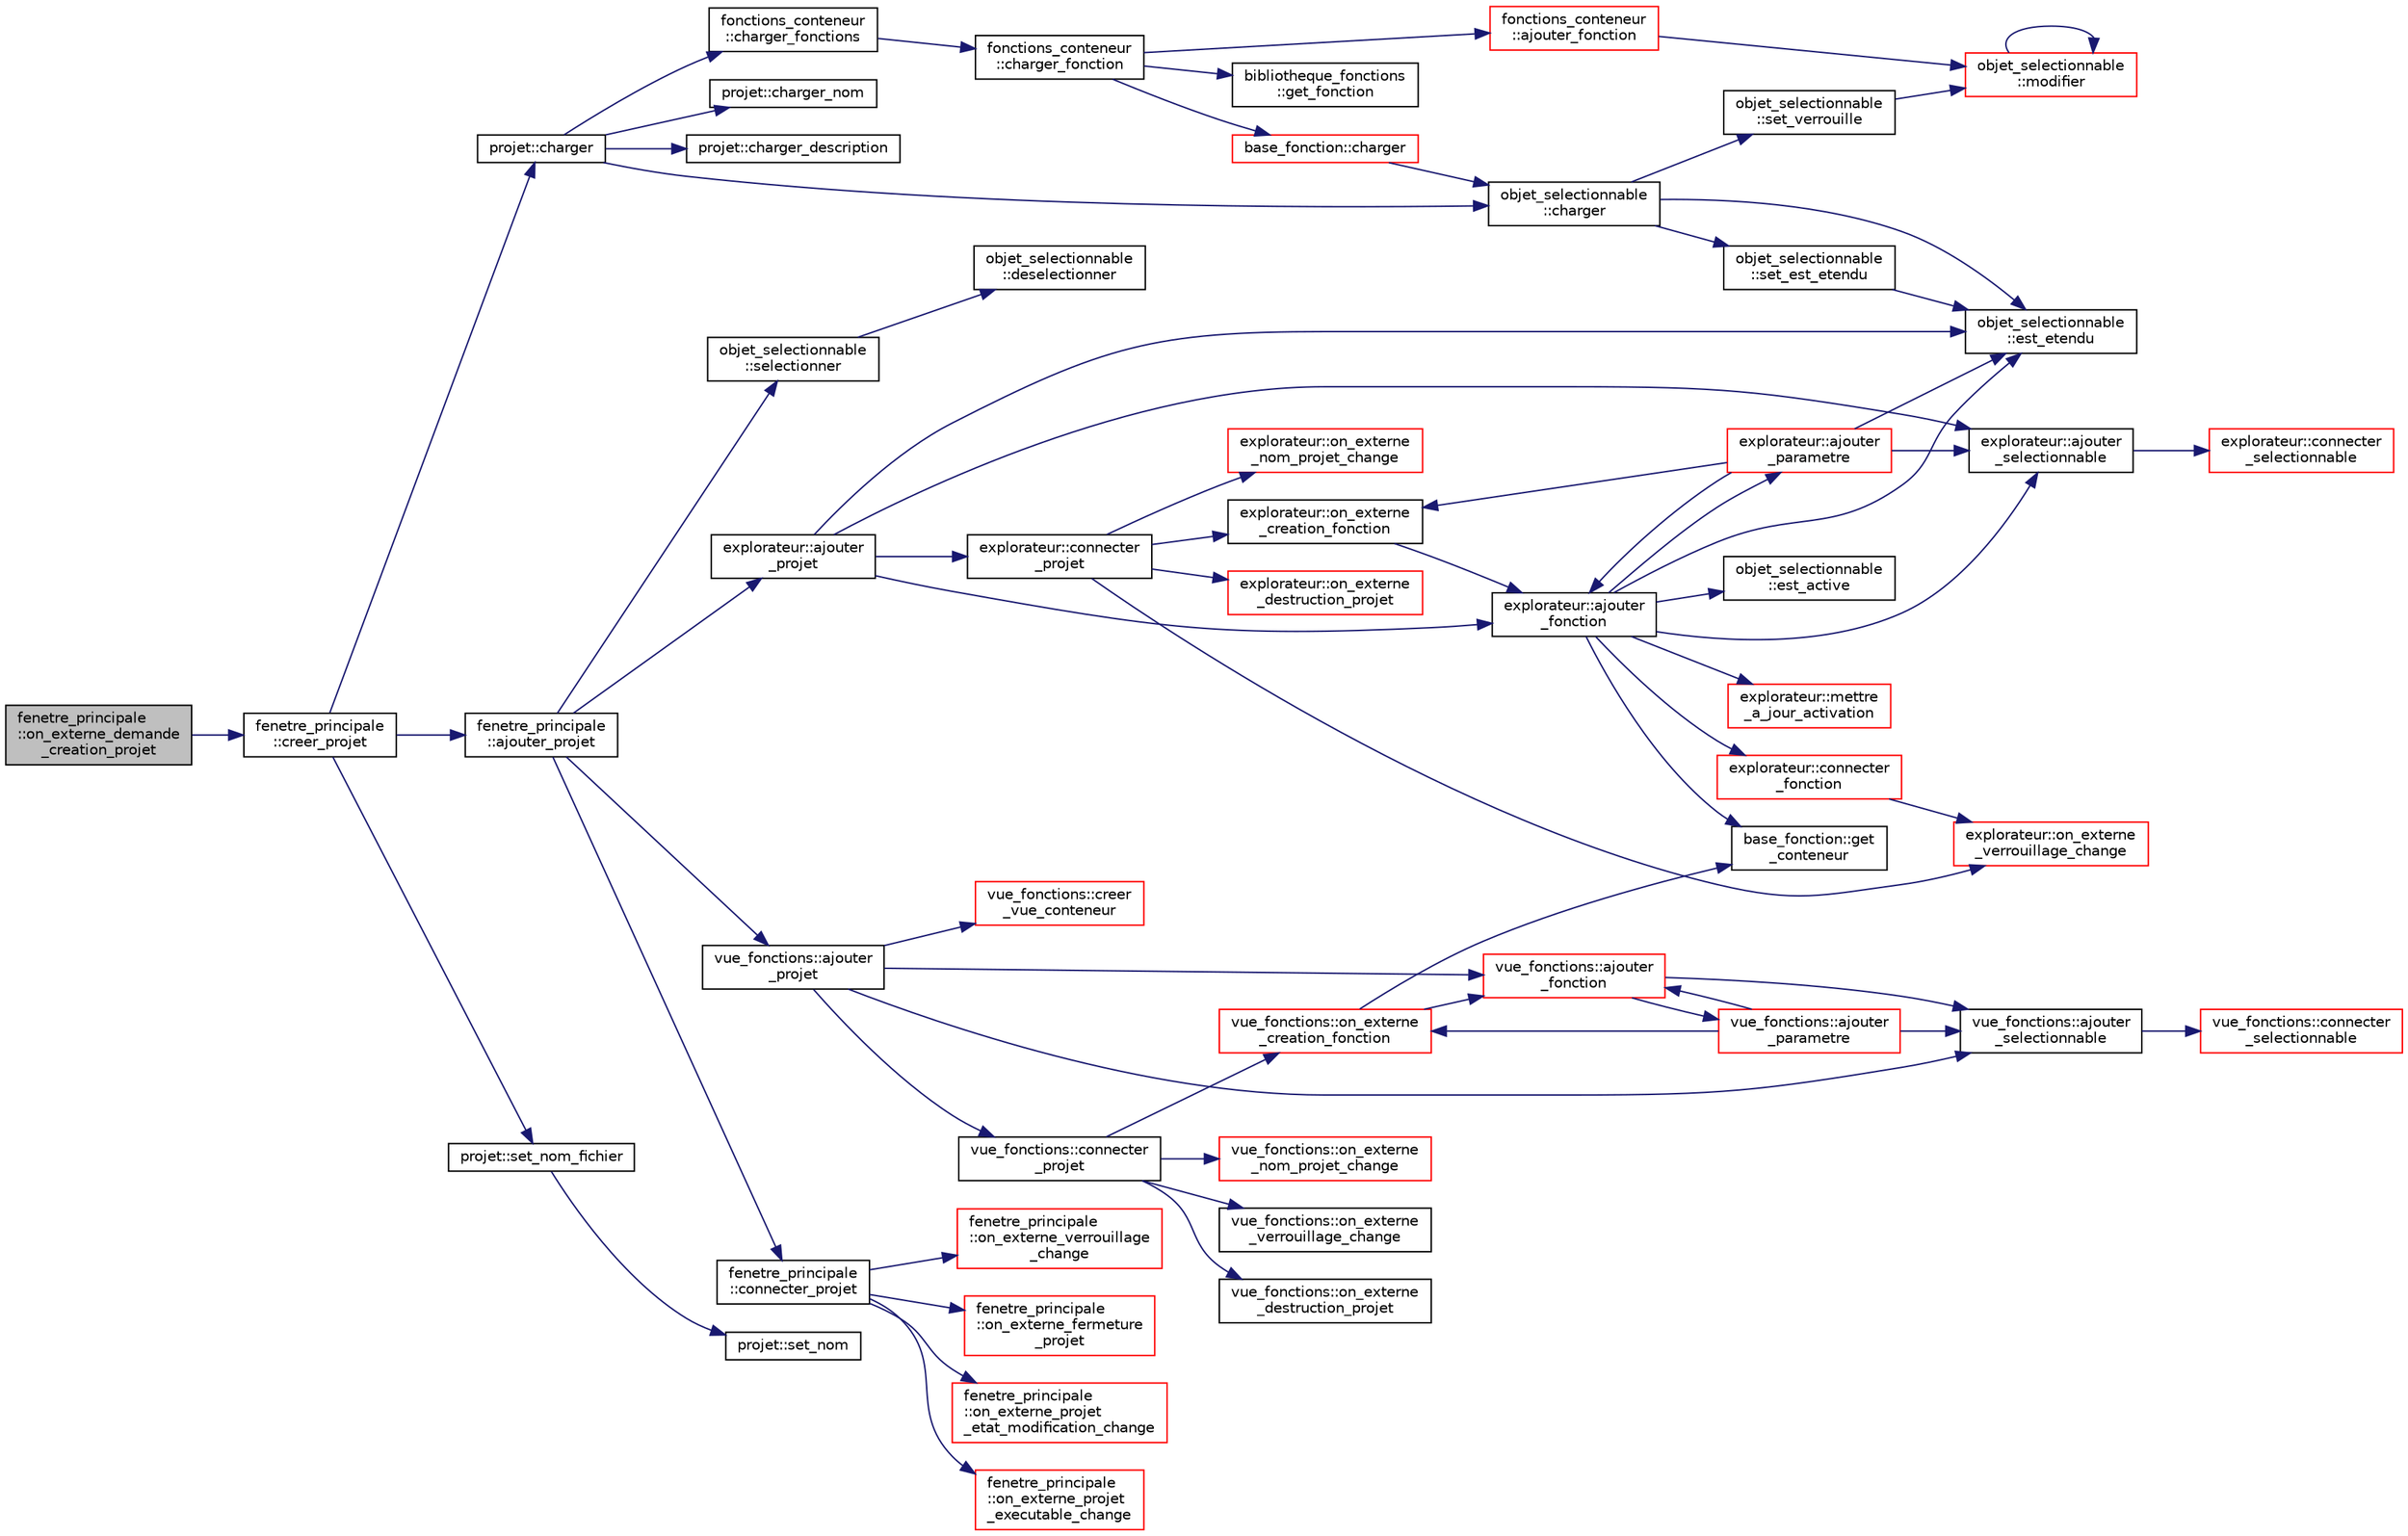 digraph "fenetre_principale::on_externe_demande_creation_projet"
{
  edge [fontname="Helvetica",fontsize="10",labelfontname="Helvetica",labelfontsize="10"];
  node [fontname="Helvetica",fontsize="10",shape=record];
  rankdir="LR";
  Node1211 [label="fenetre_principale\l::on_externe_demande\l_creation_projet",height=0.2,width=0.4,color="black", fillcolor="grey75", style="filled", fontcolor="black"];
  Node1211 -> Node1212 [color="midnightblue",fontsize="10",style="solid",fontname="Helvetica"];
  Node1212 [label="fenetre_principale\l::creer_projet",height=0.2,width=0.4,color="black", fillcolor="white", style="filled",URL="$classfenetre__principale.html#a719b7500e3608be49652e8ddd8d97af0",tooltip="Crée un projet à partir d&#39;une source xml. "];
  Node1212 -> Node1213 [color="midnightblue",fontsize="10",style="solid",fontname="Helvetica"];
  Node1213 [label="projet::charger",height=0.2,width=0.4,color="black", fillcolor="white", style="filled",URL="$classprojet.html#a68c7ce13d982519c05ec13a7bbdff382",tooltip="Charge le projet à partir d&#39;une source xml donnée. "];
  Node1213 -> Node1214 [color="midnightblue",fontsize="10",style="solid",fontname="Helvetica"];
  Node1214 [label="projet::charger_nom",height=0.2,width=0.4,color="black", fillcolor="white", style="filled",URL="$classprojet.html#aa86c79657eb857625d912f51eef422c8",tooltip="Charge le nom du projet à partir d&#39;une source xml donnée. "];
  Node1213 -> Node1215 [color="midnightblue",fontsize="10",style="solid",fontname="Helvetica"];
  Node1215 [label="projet::charger_description",height=0.2,width=0.4,color="black", fillcolor="white", style="filled",URL="$classprojet.html#a53f140621fa770b3f15366596df41a0e",tooltip="Charge la description du projet à partir d&#39;une source xml donnée. "];
  Node1213 -> Node1216 [color="midnightblue",fontsize="10",style="solid",fontname="Helvetica"];
  Node1216 [label="objet_selectionnable\l::charger",height=0.2,width=0.4,color="black", fillcolor="white", style="filled",URL="$classobjet__selectionnable.html#a8f3ce3c0cf4e85da9115b7517f9e0e2d",tooltip="Charge l&#39;objet à partir d&#39;une source xml donnée. "];
  Node1216 -> Node1217 [color="midnightblue",fontsize="10",style="solid",fontname="Helvetica"];
  Node1217 [label="objet_selectionnable\l::est_etendu",height=0.2,width=0.4,color="black", fillcolor="white", style="filled",URL="$classobjet__selectionnable.html#af1e714963d861a9895ff590531396707",tooltip="Indique si l&#39;objet est étendu. "];
  Node1216 -> Node1218 [color="midnightblue",fontsize="10",style="solid",fontname="Helvetica"];
  Node1218 [label="objet_selectionnable\l::set_est_etendu",height=0.2,width=0.4,color="black", fillcolor="white", style="filled",URL="$classobjet__selectionnable.html#aafef1c588ce9d5f7956c321799986b9b",tooltip="Initialise l&#39;état étendu de l&#39;objet. "];
  Node1218 -> Node1217 [color="midnightblue",fontsize="10",style="solid",fontname="Helvetica"];
  Node1216 -> Node1219 [color="midnightblue",fontsize="10",style="solid",fontname="Helvetica"];
  Node1219 [label="objet_selectionnable\l::set_verrouille",height=0.2,width=0.4,color="black", fillcolor="white", style="filled",URL="$classobjet__selectionnable.html#a5d39343f43293805a0b60e8520687d87",tooltip="Initialise l&#39;état de verrouillage de l&#39;objet. "];
  Node1219 -> Node1220 [color="midnightblue",fontsize="10",style="solid",fontname="Helvetica"];
  Node1220 [label="objet_selectionnable\l::modifier",height=0.2,width=0.4,color="red", fillcolor="white", style="filled",URL="$classobjet__selectionnable.html#a9f76b8e89231a79c3fc840af874bd868",tooltip="Modifie l&#39;objet. "];
  Node1220 -> Node1220 [color="midnightblue",fontsize="10",style="solid",fontname="Helvetica"];
  Node1213 -> Node1222 [color="midnightblue",fontsize="10",style="solid",fontname="Helvetica"];
  Node1222 [label="fonctions_conteneur\l::charger_fonctions",height=0.2,width=0.4,color="black", fillcolor="white", style="filled",URL="$classfonctions__conteneur.html#aeb43e1fd3929d565f33b34db7ce8c583",tooltip="Charge des fonctions à partir d&#39;une source xml donnée. "];
  Node1222 -> Node1223 [color="midnightblue",fontsize="10",style="solid",fontname="Helvetica"];
  Node1223 [label="fonctions_conteneur\l::charger_fonction",height=0.2,width=0.4,color="black", fillcolor="white", style="filled",URL="$classfonctions__conteneur.html#a2e241972228c75c5550287bd0fa6501e",tooltip="Charge une fonction à partir d&#39;une source xml donnée. "];
  Node1223 -> Node1224 [color="midnightblue",fontsize="10",style="solid",fontname="Helvetica"];
  Node1224 [label="bibliotheque_fonctions\l::get_fonction",height=0.2,width=0.4,color="black", fillcolor="white", style="filled",URL="$classbibliotheque__fonctions.html#a97e2db5603fe4267df7ace47f110b6e0",tooltip="Crée et retourne une fonction pour un type donné. "];
  Node1223 -> Node1225 [color="midnightblue",fontsize="10",style="solid",fontname="Helvetica"];
  Node1225 [label="base_fonction::charger",height=0.2,width=0.4,color="red", fillcolor="white", style="filled",URL="$classbase__fonction.html#a693965131515a05876dd55562cba2757",tooltip="Charge la fonction à partir d&#39;une source xml donnée. "];
  Node1225 -> Node1216 [color="midnightblue",fontsize="10",style="solid",fontname="Helvetica"];
  Node1223 -> Node1247 [color="midnightblue",fontsize="10",style="solid",fontname="Helvetica"];
  Node1247 [label="fonctions_conteneur\l::ajouter_fonction",height=0.2,width=0.4,color="red", fillcolor="white", style="filled",URL="$classfonctions__conteneur.html#a5498a158c4d4f16fc63e54809ce381d5",tooltip="Ajoute une fonction donnée dans le conteneur. "];
  Node1247 -> Node1220 [color="midnightblue",fontsize="10",style="solid",fontname="Helvetica"];
  Node1212 -> Node1254 [color="midnightblue",fontsize="10",style="solid",fontname="Helvetica"];
  Node1254 [label="projet::set_nom_fichier",height=0.2,width=0.4,color="black", fillcolor="white", style="filled",URL="$classprojet.html#ad8800652d03f73eaad197af702d3d133",tooltip="Initialise le nom du fchier. "];
  Node1254 -> Node1255 [color="midnightblue",fontsize="10",style="solid",fontname="Helvetica"];
  Node1255 [label="projet::set_nom",height=0.2,width=0.4,color="black", fillcolor="white", style="filled",URL="$classprojet.html#a3020254e65eb57b4c36bf7990021ad2b",tooltip="Initialise le nom du projet. "];
  Node1212 -> Node1256 [color="midnightblue",fontsize="10",style="solid",fontname="Helvetica"];
  Node1256 [label="fenetre_principale\l::ajouter_projet",height=0.2,width=0.4,color="black", fillcolor="white", style="filled",URL="$classfenetre__principale.html#a36f89a276a3e7c84f23e953a1d1ed4c2",tooltip="Ajoute un nouveau projet donné. "];
  Node1256 -> Node1257 [color="midnightblue",fontsize="10",style="solid",fontname="Helvetica"];
  Node1257 [label="explorateur::ajouter\l_projet",height=0.2,width=0.4,color="black", fillcolor="white", style="filled",URL="$classexplorateur.html#a187e3de9d541231a4e42cc18dd164c01",tooltip="Ajoute un projet dans l&#39;explorateur. "];
  Node1257 -> Node1258 [color="midnightblue",fontsize="10",style="solid",fontname="Helvetica"];
  Node1258 [label="explorateur::ajouter\l_selectionnable",height=0.2,width=0.4,color="black", fillcolor="white", style="filled",URL="$classexplorateur.html#a887540b504bdc698ba2b8736fe0e9fdc",tooltip="Ajoute un objet sélectionnable à l&#39;explorateur. "];
  Node1258 -> Node1259 [color="midnightblue",fontsize="10",style="solid",fontname="Helvetica"];
  Node1259 [label="explorateur::connecter\l_selectionnable",height=0.2,width=0.4,color="red", fillcolor="white", style="filled",URL="$classexplorateur.html#ad22d29aa9fc32953c4b2b77c56d189db",tooltip="Ajoute les connects pour un objet donné. "];
  Node1257 -> Node1263 [color="midnightblue",fontsize="10",style="solid",fontname="Helvetica"];
  Node1263 [label="explorateur::connecter\l_projet",height=0.2,width=0.4,color="black", fillcolor="white", style="filled",URL="$classexplorateur.html#a2a297d8a36310f5b657c06e13cff0b06",tooltip="Ajoute les connects pour un projet donné. "];
  Node1263 -> Node1264 [color="midnightblue",fontsize="10",style="solid",fontname="Helvetica"];
  Node1264 [label="explorateur::on_externe\l_creation_fonction",height=0.2,width=0.4,color="black", fillcolor="white", style="filled",URL="$classexplorateur.html#a7f6b58995b31a6b09758e6af0c5988a0",tooltip="Fonction appelée lorsqu&#39;un fonction est créée. "];
  Node1264 -> Node1265 [color="midnightblue",fontsize="10",style="solid",fontname="Helvetica"];
  Node1265 [label="explorateur::ajouter\l_fonction",height=0.2,width=0.4,color="black", fillcolor="white", style="filled",URL="$classexplorateur.html#a9da9de05eb1380d7dc9d0dddd85f2432",tooltip="Ajoute une fonction à l&#39;explorateur. "];
  Node1265 -> Node1266 [color="midnightblue",fontsize="10",style="solid",fontname="Helvetica"];
  Node1266 [label="base_fonction::get\l_conteneur",height=0.2,width=0.4,color="black", fillcolor="white", style="filled",URL="$classbase__fonction.html#a3ae15ad4fd18fed8252fe6d10ca17d23",tooltip="Accesseur sur le conteneur de la fonction. "];
  Node1265 -> Node1258 [color="midnightblue",fontsize="10",style="solid",fontname="Helvetica"];
  Node1265 -> Node1267 [color="midnightblue",fontsize="10",style="solid",fontname="Helvetica"];
  Node1267 [label="explorateur::ajouter\l_parametre",height=0.2,width=0.4,color="red", fillcolor="white", style="filled",URL="$classexplorateur.html#a4f9742e14126da0d20dd6161c005bcd2",tooltip="Ajoute un paramètre à l&#39;explorateur. "];
  Node1267 -> Node1258 [color="midnightblue",fontsize="10",style="solid",fontname="Helvetica"];
  Node1267 -> Node1264 [color="midnightblue",fontsize="10",style="solid",fontname="Helvetica"];
  Node1267 -> Node1265 [color="midnightblue",fontsize="10",style="solid",fontname="Helvetica"];
  Node1267 -> Node1217 [color="midnightblue",fontsize="10",style="solid",fontname="Helvetica"];
  Node1265 -> Node1271 [color="midnightblue",fontsize="10",style="solid",fontname="Helvetica"];
  Node1271 [label="explorateur::mettre\l_a_jour_activation",height=0.2,width=0.4,color="red", fillcolor="white", style="filled",URL="$classexplorateur.html#a1c0d1a2f970f2b4d9560f33f74030f7a",tooltip="Met à jour l&#39;activation d&#39;un noeud. "];
  Node1265 -> Node1275 [color="midnightblue",fontsize="10",style="solid",fontname="Helvetica"];
  Node1275 [label="objet_selectionnable\l::est_active",height=0.2,width=0.4,color="black", fillcolor="white", style="filled",URL="$classobjet__selectionnable.html#a9a0bf43723dd1656224cec9f3c42bba0",tooltip="Retourne l&#39;état d&#39;activation de l&#39;objet. "];
  Node1265 -> Node1217 [color="midnightblue",fontsize="10",style="solid",fontname="Helvetica"];
  Node1265 -> Node1276 [color="midnightblue",fontsize="10",style="solid",fontname="Helvetica"];
  Node1276 [label="explorateur::connecter\l_fonction",height=0.2,width=0.4,color="red", fillcolor="white", style="filled",URL="$classexplorateur.html#a838a8a6442ebd91a5c242ea02c0fe3e2",tooltip="Ajoute les connects pour un fonction donnée. "];
  Node1276 -> Node1279 [color="midnightblue",fontsize="10",style="solid",fontname="Helvetica"];
  Node1279 [label="explorateur::on_externe\l_verrouillage_change",height=0.2,width=0.4,color="red", fillcolor="white", style="filled",URL="$classexplorateur.html#afce2e984617f7198974bcd4db9c4175a",tooltip="Fonction appelée lorsque le vérouillage d&#39;un objet change. "];
  Node1263 -> Node1279 [color="midnightblue",fontsize="10",style="solid",fontname="Helvetica"];
  Node1263 -> Node1284 [color="midnightblue",fontsize="10",style="solid",fontname="Helvetica"];
  Node1284 [label="explorateur::on_externe\l_nom_projet_change",height=0.2,width=0.4,color="red", fillcolor="white", style="filled",URL="$classexplorateur.html#a9f74457a3d08f73b28f5c4eaaf01acc9",tooltip="Fonction appelée lorsqu&#39;un nom de projet change. "];
  Node1263 -> Node1286 [color="midnightblue",fontsize="10",style="solid",fontname="Helvetica"];
  Node1286 [label="explorateur::on_externe\l_destruction_projet",height=0.2,width=0.4,color="red", fillcolor="white", style="filled",URL="$classexplorateur.html#ad7dd8e9faf432a50a821f76ff8c13e39",tooltip="Fonction appelée lorsqu&#39;un projet est détruit. "];
  Node1257 -> Node1265 [color="midnightblue",fontsize="10",style="solid",fontname="Helvetica"];
  Node1257 -> Node1217 [color="midnightblue",fontsize="10",style="solid",fontname="Helvetica"];
  Node1256 -> Node1289 [color="midnightblue",fontsize="10",style="solid",fontname="Helvetica"];
  Node1289 [label="vue_fonctions::ajouter\l_projet",height=0.2,width=0.4,color="black", fillcolor="white", style="filled",URL="$classvue__fonctions.html#ac4069084e2d6cbc37f12f6c83519b1b0",tooltip="Ajoute un projet disponible à la vue. "];
  Node1289 -> Node1290 [color="midnightblue",fontsize="10",style="solid",fontname="Helvetica"];
  Node1290 [label="vue_fonctions::ajouter\l_selectionnable",height=0.2,width=0.4,color="black", fillcolor="white", style="filled",URL="$classvue__fonctions.html#a77d4c5f3bb2ec3a1160c1d05c23b8bb0",tooltip="Ajoute un objet sélectionnable à la vue. "];
  Node1290 -> Node1291 [color="midnightblue",fontsize="10",style="solid",fontname="Helvetica"];
  Node1291 [label="vue_fonctions::connecter\l_selectionnable",height=0.2,width=0.4,color="red", fillcolor="white", style="filled",URL="$classvue__fonctions.html#a8b4d92b99c2f8bad26192a3d496cd97a",tooltip="Ajoute les connections pour un objet sélectionnable donné. "];
  Node1289 -> Node1303 [color="midnightblue",fontsize="10",style="solid",fontname="Helvetica"];
  Node1303 [label="vue_fonctions::connecter\l_projet",height=0.2,width=0.4,color="black", fillcolor="white", style="filled",URL="$classvue__fonctions.html#a7a1bbb16655ef76c7ed9fe1eadc085fa",tooltip="Ajoute les connections pour un projet donné. "];
  Node1303 -> Node1304 [color="midnightblue",fontsize="10",style="solid",fontname="Helvetica"];
  Node1304 [label="vue_fonctions::on_externe\l_creation_fonction",height=0.2,width=0.4,color="red", fillcolor="white", style="filled",URL="$classvue__fonctions.html#a83878c3919ac64ebcd7c04c7c1046888",tooltip="Fonction appelée lorsqu&#39;une fonction est créée. "];
  Node1304 -> Node1305 [color="midnightblue",fontsize="10",style="solid",fontname="Helvetica"];
  Node1305 [label="vue_fonctions::ajouter\l_fonction",height=0.2,width=0.4,color="red", fillcolor="white", style="filled",URL="$classvue__fonctions.html#a5a635af08c44943e09830be4d8f6d041",tooltip="Ajoute une fonction disponible à la vue. "];
  Node1305 -> Node1290 [color="midnightblue",fontsize="10",style="solid",fontname="Helvetica"];
  Node1305 -> Node1306 [color="midnightblue",fontsize="10",style="solid",fontname="Helvetica"];
  Node1306 [label="vue_fonctions::ajouter\l_parametre",height=0.2,width=0.4,color="red", fillcolor="white", style="filled",URL="$classvue__fonctions.html#ac0eb435722cb06695d5a30456659f729",tooltip="Ajoute un paramètre disponible à la vue. "];
  Node1306 -> Node1290 [color="midnightblue",fontsize="10",style="solid",fontname="Helvetica"];
  Node1306 -> Node1304 [color="midnightblue",fontsize="10",style="solid",fontname="Helvetica"];
  Node1306 -> Node1305 [color="midnightblue",fontsize="10",style="solid",fontname="Helvetica"];
  Node1304 -> Node1266 [color="midnightblue",fontsize="10",style="solid",fontname="Helvetica"];
  Node1303 -> Node1311 [color="midnightblue",fontsize="10",style="solid",fontname="Helvetica"];
  Node1311 [label="vue_fonctions::on_externe\l_nom_projet_change",height=0.2,width=0.4,color="red", fillcolor="white", style="filled",URL="$classvue__fonctions.html#a952b392ce79225a64e3f5528d745ff30",tooltip="Fonction appelée lorsque le nom d&#39;un projet change. "];
  Node1303 -> Node1312 [color="midnightblue",fontsize="10",style="solid",fontname="Helvetica"];
  Node1312 [label="vue_fonctions::on_externe\l_verrouillage_change",height=0.2,width=0.4,color="black", fillcolor="white", style="filled",URL="$classvue__fonctions.html#ae1040e9a2b73fb1fbc17e1a0e438c036",tooltip="Fonction appelée lorsque l&#39;état de vérrouillage d&#39;un objet change. "];
  Node1303 -> Node1313 [color="midnightblue",fontsize="10",style="solid",fontname="Helvetica"];
  Node1313 [label="vue_fonctions::on_externe\l_destruction_projet",height=0.2,width=0.4,color="black", fillcolor="white", style="filled",URL="$classvue__fonctions.html#a9ccf7aef7028a0240a4f5eb7d2c26169",tooltip="Fonction appelée lorsqu&#39;un projet est supprimé. "];
  Node1289 -> Node1305 [color="midnightblue",fontsize="10",style="solid",fontname="Helvetica"];
  Node1289 -> Node1293 [color="midnightblue",fontsize="10",style="solid",fontname="Helvetica"];
  Node1293 [label="vue_fonctions::creer\l_vue_conteneur",height=0.2,width=0.4,color="red", fillcolor="white", style="filled",URL="$classvue__fonctions.html#a43f442e02fedae787e0027e5c766cab4",tooltip="Crée la vue à partir du conteneur courant. "];
  Node1256 -> Node1314 [color="midnightblue",fontsize="10",style="solid",fontname="Helvetica"];
  Node1314 [label="fenetre_principale\l::connecter_projet",height=0.2,width=0.4,color="black", fillcolor="white", style="filled",URL="$classfenetre__principale.html#a8a3a74f711670339243baf7c08d7ca05",tooltip="Ajoute les connections pour un projet donné. "];
  Node1314 -> Node1315 [color="midnightblue",fontsize="10",style="solid",fontname="Helvetica"];
  Node1315 [label="fenetre_principale\l::on_externe_projet\l_etat_modification_change",height=0.2,width=0.4,color="red", fillcolor="white", style="filled",URL="$classfenetre__principale.html#aa3031f71451237710b8e71ffc9df4f23",tooltip="Fonction appelée lorsque l&#39;état de modification d&#39;un projet change. "];
  Node1314 -> Node1328 [color="midnightblue",fontsize="10",style="solid",fontname="Helvetica"];
  Node1328 [label="fenetre_principale\l::on_externe_projet\l_executable_change",height=0.2,width=0.4,color="red", fillcolor="white", style="filled",URL="$classfenetre__principale.html#aac51e3e43a291658385b410ad158f24d",tooltip="Fonction appelée lorsque l&#39;état d&#39;exécutabitlité d&#39;un projet change. "];
  Node1314 -> Node1331 [color="midnightblue",fontsize="10",style="solid",fontname="Helvetica"];
  Node1331 [label="fenetre_principale\l::on_externe_verrouillage\l_change",height=0.2,width=0.4,color="red", fillcolor="white", style="filled",URL="$classfenetre__principale.html#a6a720767a355118833f47fdf265f134b",tooltip="Fonction appelée lorsqu&#39;il y a un changement de verrouillage d&#39;un objet. "];
  Node1314 -> Node1332 [color="midnightblue",fontsize="10",style="solid",fontname="Helvetica"];
  Node1332 [label="fenetre_principale\l::on_externe_fermeture\l_projet",height=0.2,width=0.4,color="red", fillcolor="white", style="filled",URL="$classfenetre__principale.html#aed193870fa2381dc3add068169629d7b",tooltip="Fonction appelée lorsqu&#39;il y a une demande externe de fermeture d&#39;un projet. "];
  Node1256 -> Node1339 [color="midnightblue",fontsize="10",style="solid",fontname="Helvetica"];
  Node1339 [label="objet_selectionnable\l::selectionner",height=0.2,width=0.4,color="black", fillcolor="white", style="filled",URL="$classobjet__selectionnable.html#a645da22be6e3f8747086da238e788fb9",tooltip="Sélectionne l&#39;objet. "];
  Node1339 -> Node1338 [color="midnightblue",fontsize="10",style="solid",fontname="Helvetica"];
  Node1338 [label="objet_selectionnable\l::deselectionner",height=0.2,width=0.4,color="black", fillcolor="white", style="filled",URL="$classobjet__selectionnable.html#a555085da89b30b07349064bb54a26138",tooltip="Désélectionne l&#39;objet sélectionné. "];
}
